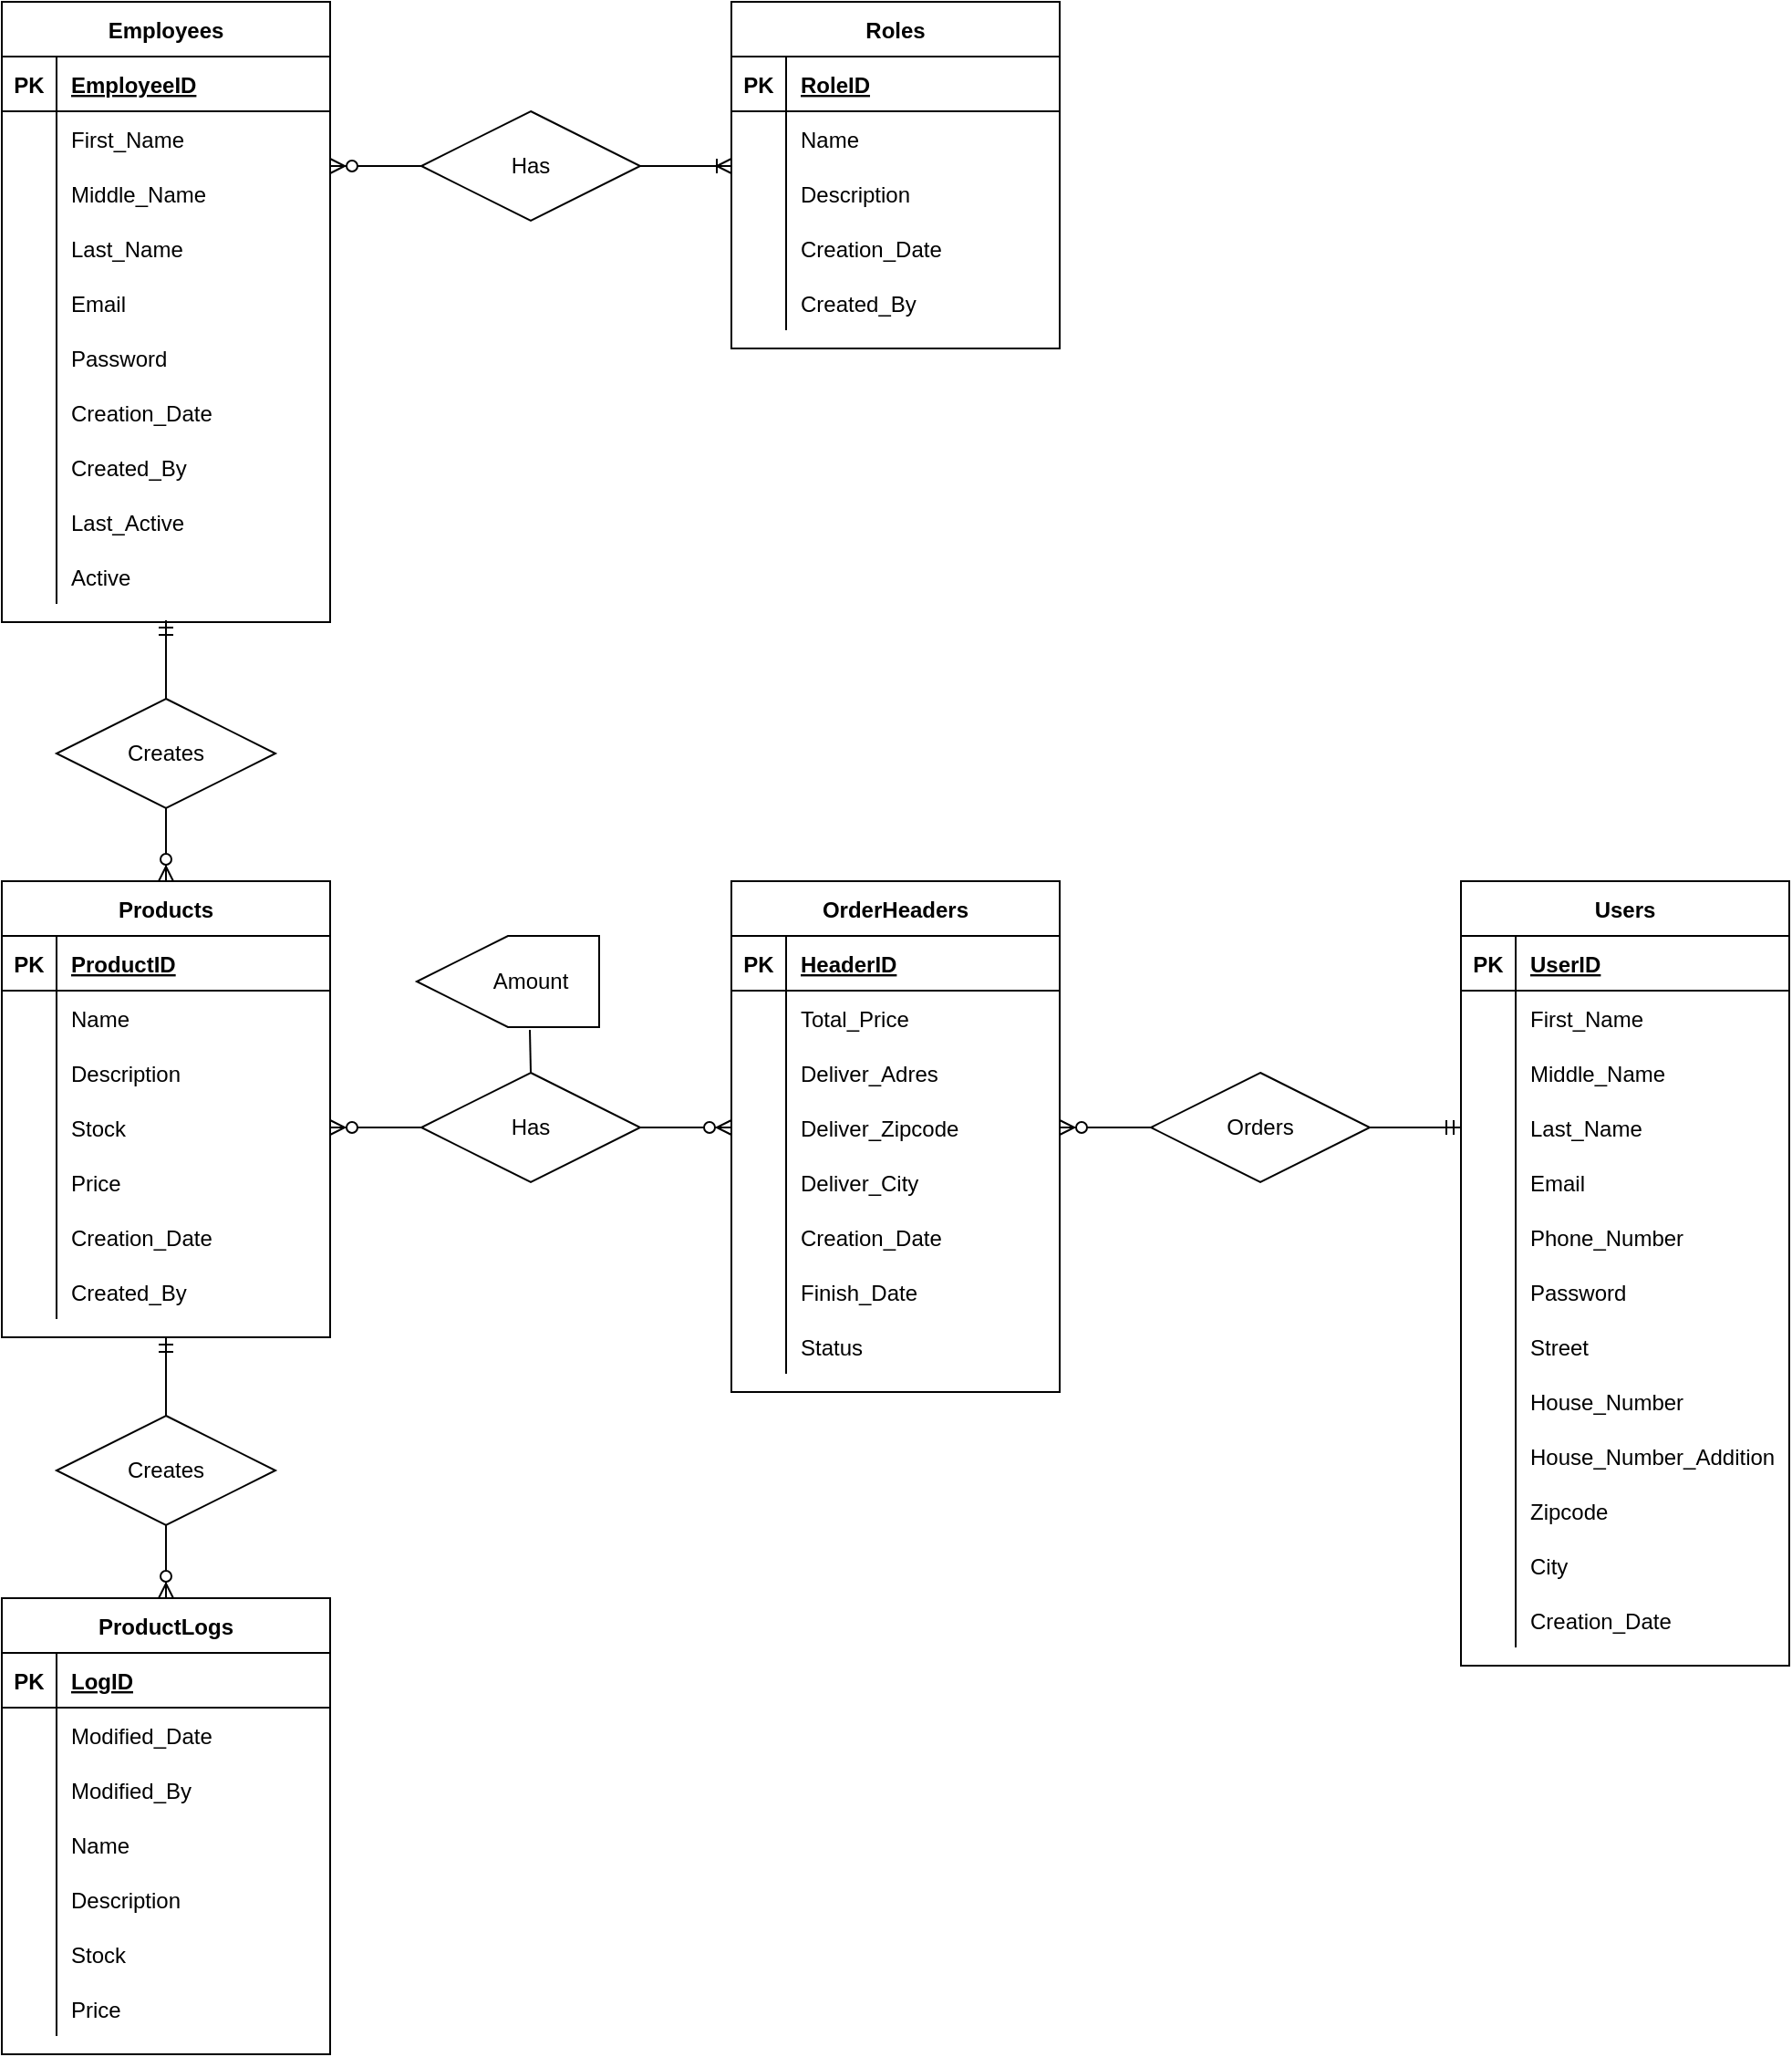 <mxfile version="16.6.3" type="device"><diagram id="_Zger4VISy7Pmww8G07h" name="Page-1"><mxGraphModel dx="1697" dy="1093" grid="1" gridSize="10" guides="1" tooltips="1" connect="1" arrows="1" fold="1" page="1" pageScale="1" pageWidth="850" pageHeight="1100" math="0" shadow="0"><root><mxCell id="0"/><mxCell id="1" parent="0"/><mxCell id="qj6tdYfpitI4iJtTB6se-1" value="Employees" style="shape=table;startSize=30;container=1;collapsible=1;childLayout=tableLayout;fixedRows=1;rowLines=0;fontStyle=1;align=center;resizeLast=1;" parent="1" vertex="1"><mxGeometry x="40" y="40" width="180" height="340" as="geometry"/></mxCell><mxCell id="qj6tdYfpitI4iJtTB6se-2" value="" style="shape=tableRow;horizontal=0;startSize=0;swimlaneHead=0;swimlaneBody=0;fillColor=none;collapsible=0;dropTarget=0;points=[[0,0.5],[1,0.5]];portConstraint=eastwest;top=0;left=0;right=0;bottom=1;" parent="qj6tdYfpitI4iJtTB6se-1" vertex="1"><mxGeometry y="30" width="180" height="30" as="geometry"/></mxCell><mxCell id="qj6tdYfpitI4iJtTB6se-3" value="PK" style="shape=partialRectangle;connectable=0;fillColor=none;top=0;left=0;bottom=0;right=0;fontStyle=1;overflow=hidden;" parent="qj6tdYfpitI4iJtTB6se-2" vertex="1"><mxGeometry width="30" height="30" as="geometry"><mxRectangle width="30" height="30" as="alternateBounds"/></mxGeometry></mxCell><mxCell id="qj6tdYfpitI4iJtTB6se-4" value="EmployeeID" style="shape=partialRectangle;connectable=0;fillColor=none;top=0;left=0;bottom=0;right=0;align=left;spacingLeft=6;fontStyle=5;overflow=hidden;" parent="qj6tdYfpitI4iJtTB6se-2" vertex="1"><mxGeometry x="30" width="150" height="30" as="geometry"><mxRectangle width="150" height="30" as="alternateBounds"/></mxGeometry></mxCell><mxCell id="qj6tdYfpitI4iJtTB6se-5" value="" style="shape=tableRow;horizontal=0;startSize=0;swimlaneHead=0;swimlaneBody=0;fillColor=none;collapsible=0;dropTarget=0;points=[[0,0.5],[1,0.5]];portConstraint=eastwest;top=0;left=0;right=0;bottom=0;" parent="qj6tdYfpitI4iJtTB6se-1" vertex="1"><mxGeometry y="60" width="180" height="30" as="geometry"/></mxCell><mxCell id="qj6tdYfpitI4iJtTB6se-6" value="" style="shape=partialRectangle;connectable=0;fillColor=none;top=0;left=0;bottom=0;right=0;editable=1;overflow=hidden;" parent="qj6tdYfpitI4iJtTB6se-5" vertex="1"><mxGeometry width="30" height="30" as="geometry"><mxRectangle width="30" height="30" as="alternateBounds"/></mxGeometry></mxCell><mxCell id="qj6tdYfpitI4iJtTB6se-7" value="First_Name" style="shape=partialRectangle;connectable=0;fillColor=none;top=0;left=0;bottom=0;right=0;align=left;spacingLeft=6;overflow=hidden;" parent="qj6tdYfpitI4iJtTB6se-5" vertex="1"><mxGeometry x="30" width="150" height="30" as="geometry"><mxRectangle width="150" height="30" as="alternateBounds"/></mxGeometry></mxCell><mxCell id="qj6tdYfpitI4iJtTB6se-8" value="" style="shape=tableRow;horizontal=0;startSize=0;swimlaneHead=0;swimlaneBody=0;fillColor=none;collapsible=0;dropTarget=0;points=[[0,0.5],[1,0.5]];portConstraint=eastwest;top=0;left=0;right=0;bottom=0;" parent="qj6tdYfpitI4iJtTB6se-1" vertex="1"><mxGeometry y="90" width="180" height="30" as="geometry"/></mxCell><mxCell id="qj6tdYfpitI4iJtTB6se-9" value="" style="shape=partialRectangle;connectable=0;fillColor=none;top=0;left=0;bottom=0;right=0;editable=1;overflow=hidden;" parent="qj6tdYfpitI4iJtTB6se-8" vertex="1"><mxGeometry width="30" height="30" as="geometry"><mxRectangle width="30" height="30" as="alternateBounds"/></mxGeometry></mxCell><mxCell id="qj6tdYfpitI4iJtTB6se-10" value="Middle_Name" style="shape=partialRectangle;connectable=0;fillColor=none;top=0;left=0;bottom=0;right=0;align=left;spacingLeft=6;overflow=hidden;" parent="qj6tdYfpitI4iJtTB6se-8" vertex="1"><mxGeometry x="30" width="150" height="30" as="geometry"><mxRectangle width="150" height="30" as="alternateBounds"/></mxGeometry></mxCell><mxCell id="qj6tdYfpitI4iJtTB6se-11" value="" style="shape=tableRow;horizontal=0;startSize=0;swimlaneHead=0;swimlaneBody=0;fillColor=none;collapsible=0;dropTarget=0;points=[[0,0.5],[1,0.5]];portConstraint=eastwest;top=0;left=0;right=0;bottom=0;" parent="qj6tdYfpitI4iJtTB6se-1" vertex="1"><mxGeometry y="120" width="180" height="30" as="geometry"/></mxCell><mxCell id="qj6tdYfpitI4iJtTB6se-12" value="" style="shape=partialRectangle;connectable=0;fillColor=none;top=0;left=0;bottom=0;right=0;editable=1;overflow=hidden;" parent="qj6tdYfpitI4iJtTB6se-11" vertex="1"><mxGeometry width="30" height="30" as="geometry"><mxRectangle width="30" height="30" as="alternateBounds"/></mxGeometry></mxCell><mxCell id="qj6tdYfpitI4iJtTB6se-13" value="Last_Name" style="shape=partialRectangle;connectable=0;fillColor=none;top=0;left=0;bottom=0;right=0;align=left;spacingLeft=6;overflow=hidden;" parent="qj6tdYfpitI4iJtTB6se-11" vertex="1"><mxGeometry x="30" width="150" height="30" as="geometry"><mxRectangle width="150" height="30" as="alternateBounds"/></mxGeometry></mxCell><mxCell id="qj6tdYfpitI4iJtTB6se-126" value="" style="shape=tableRow;horizontal=0;startSize=0;swimlaneHead=0;swimlaneBody=0;fillColor=none;collapsible=0;dropTarget=0;points=[[0,0.5],[1,0.5]];portConstraint=eastwest;top=0;left=0;right=0;bottom=0;" parent="qj6tdYfpitI4iJtTB6se-1" vertex="1"><mxGeometry y="150" width="180" height="30" as="geometry"/></mxCell><mxCell id="qj6tdYfpitI4iJtTB6se-127" value="" style="shape=partialRectangle;connectable=0;fillColor=none;top=0;left=0;bottom=0;right=0;editable=1;overflow=hidden;" parent="qj6tdYfpitI4iJtTB6se-126" vertex="1"><mxGeometry width="30" height="30" as="geometry"><mxRectangle width="30" height="30" as="alternateBounds"/></mxGeometry></mxCell><mxCell id="qj6tdYfpitI4iJtTB6se-128" value="Email" style="shape=partialRectangle;connectable=0;fillColor=none;top=0;left=0;bottom=0;right=0;align=left;spacingLeft=6;overflow=hidden;" parent="qj6tdYfpitI4iJtTB6se-126" vertex="1"><mxGeometry x="30" width="150" height="30" as="geometry"><mxRectangle width="150" height="30" as="alternateBounds"/></mxGeometry></mxCell><mxCell id="qj6tdYfpitI4iJtTB6se-129" value="" style="shape=tableRow;horizontal=0;startSize=0;swimlaneHead=0;swimlaneBody=0;fillColor=none;collapsible=0;dropTarget=0;points=[[0,0.5],[1,0.5]];portConstraint=eastwest;top=0;left=0;right=0;bottom=0;" parent="qj6tdYfpitI4iJtTB6se-1" vertex="1"><mxGeometry y="180" width="180" height="30" as="geometry"/></mxCell><mxCell id="qj6tdYfpitI4iJtTB6se-130" value="" style="shape=partialRectangle;connectable=0;fillColor=none;top=0;left=0;bottom=0;right=0;editable=1;overflow=hidden;" parent="qj6tdYfpitI4iJtTB6se-129" vertex="1"><mxGeometry width="30" height="30" as="geometry"><mxRectangle width="30" height="30" as="alternateBounds"/></mxGeometry></mxCell><mxCell id="qj6tdYfpitI4iJtTB6se-131" value="Password" style="shape=partialRectangle;connectable=0;fillColor=none;top=0;left=0;bottom=0;right=0;align=left;spacingLeft=6;overflow=hidden;" parent="qj6tdYfpitI4iJtTB6se-129" vertex="1"><mxGeometry x="30" width="150" height="30" as="geometry"><mxRectangle width="150" height="30" as="alternateBounds"/></mxGeometry></mxCell><mxCell id="qj6tdYfpitI4iJtTB6se-132" value="" style="shape=tableRow;horizontal=0;startSize=0;swimlaneHead=0;swimlaneBody=0;fillColor=none;collapsible=0;dropTarget=0;points=[[0,0.5],[1,0.5]];portConstraint=eastwest;top=0;left=0;right=0;bottom=0;" parent="qj6tdYfpitI4iJtTB6se-1" vertex="1"><mxGeometry y="210" width="180" height="30" as="geometry"/></mxCell><mxCell id="qj6tdYfpitI4iJtTB6se-133" value="" style="shape=partialRectangle;connectable=0;fillColor=none;top=0;left=0;bottom=0;right=0;editable=1;overflow=hidden;" parent="qj6tdYfpitI4iJtTB6se-132" vertex="1"><mxGeometry width="30" height="30" as="geometry"><mxRectangle width="30" height="30" as="alternateBounds"/></mxGeometry></mxCell><mxCell id="qj6tdYfpitI4iJtTB6se-134" value="Creation_Date" style="shape=partialRectangle;connectable=0;fillColor=none;top=0;left=0;bottom=0;right=0;align=left;spacingLeft=6;overflow=hidden;" parent="qj6tdYfpitI4iJtTB6se-132" vertex="1"><mxGeometry x="30" width="150" height="30" as="geometry"><mxRectangle width="150" height="30" as="alternateBounds"/></mxGeometry></mxCell><mxCell id="qj6tdYfpitI4iJtTB6se-135" value="" style="shape=tableRow;horizontal=0;startSize=0;swimlaneHead=0;swimlaneBody=0;fillColor=none;collapsible=0;dropTarget=0;points=[[0,0.5],[1,0.5]];portConstraint=eastwest;top=0;left=0;right=0;bottom=0;" parent="qj6tdYfpitI4iJtTB6se-1" vertex="1"><mxGeometry y="240" width="180" height="30" as="geometry"/></mxCell><mxCell id="qj6tdYfpitI4iJtTB6se-136" value="" style="shape=partialRectangle;connectable=0;fillColor=none;top=0;left=0;bottom=0;right=0;editable=1;overflow=hidden;" parent="qj6tdYfpitI4iJtTB6se-135" vertex="1"><mxGeometry width="30" height="30" as="geometry"><mxRectangle width="30" height="30" as="alternateBounds"/></mxGeometry></mxCell><mxCell id="qj6tdYfpitI4iJtTB6se-137" value="Created_By" style="shape=partialRectangle;connectable=0;fillColor=none;top=0;left=0;bottom=0;right=0;align=left;spacingLeft=6;overflow=hidden;" parent="qj6tdYfpitI4iJtTB6se-135" vertex="1"><mxGeometry x="30" width="150" height="30" as="geometry"><mxRectangle width="150" height="30" as="alternateBounds"/></mxGeometry></mxCell><mxCell id="qj6tdYfpitI4iJtTB6se-138" value="" style="shape=tableRow;horizontal=0;startSize=0;swimlaneHead=0;swimlaneBody=0;fillColor=none;collapsible=0;dropTarget=0;points=[[0,0.5],[1,0.5]];portConstraint=eastwest;top=0;left=0;right=0;bottom=0;" parent="qj6tdYfpitI4iJtTB6se-1" vertex="1"><mxGeometry y="270" width="180" height="30" as="geometry"/></mxCell><mxCell id="qj6tdYfpitI4iJtTB6se-139" value="" style="shape=partialRectangle;connectable=0;fillColor=none;top=0;left=0;bottom=0;right=0;editable=1;overflow=hidden;" parent="qj6tdYfpitI4iJtTB6se-138" vertex="1"><mxGeometry width="30" height="30" as="geometry"><mxRectangle width="30" height="30" as="alternateBounds"/></mxGeometry></mxCell><mxCell id="qj6tdYfpitI4iJtTB6se-140" value="Last_Active" style="shape=partialRectangle;connectable=0;fillColor=none;top=0;left=0;bottom=0;right=0;align=left;spacingLeft=6;overflow=hidden;" parent="qj6tdYfpitI4iJtTB6se-138" vertex="1"><mxGeometry x="30" width="150" height="30" as="geometry"><mxRectangle width="150" height="30" as="alternateBounds"/></mxGeometry></mxCell><mxCell id="qj6tdYfpitI4iJtTB6se-141" value="" style="shape=tableRow;horizontal=0;startSize=0;swimlaneHead=0;swimlaneBody=0;fillColor=none;collapsible=0;dropTarget=0;points=[[0,0.5],[1,0.5]];portConstraint=eastwest;top=0;left=0;right=0;bottom=0;" parent="qj6tdYfpitI4iJtTB6se-1" vertex="1"><mxGeometry y="300" width="180" height="30" as="geometry"/></mxCell><mxCell id="qj6tdYfpitI4iJtTB6se-142" value="" style="shape=partialRectangle;connectable=0;fillColor=none;top=0;left=0;bottom=0;right=0;editable=1;overflow=hidden;" parent="qj6tdYfpitI4iJtTB6se-141" vertex="1"><mxGeometry width="30" height="30" as="geometry"><mxRectangle width="30" height="30" as="alternateBounds"/></mxGeometry></mxCell><mxCell id="qj6tdYfpitI4iJtTB6se-143" value="Active" style="shape=partialRectangle;connectable=0;fillColor=none;top=0;left=0;bottom=0;right=0;align=left;spacingLeft=6;overflow=hidden;" parent="qj6tdYfpitI4iJtTB6se-141" vertex="1"><mxGeometry x="30" width="150" height="30" as="geometry"><mxRectangle width="150" height="30" as="alternateBounds"/></mxGeometry></mxCell><mxCell id="qj6tdYfpitI4iJtTB6se-14" value="Roles" style="shape=table;startSize=30;container=1;collapsible=1;childLayout=tableLayout;fixedRows=1;rowLines=0;fontStyle=1;align=center;resizeLast=1;" parent="1" vertex="1"><mxGeometry x="440" y="40" width="180" height="190" as="geometry"/></mxCell><mxCell id="qj6tdYfpitI4iJtTB6se-15" value="" style="shape=tableRow;horizontal=0;startSize=0;swimlaneHead=0;swimlaneBody=0;fillColor=none;collapsible=0;dropTarget=0;points=[[0,0.5],[1,0.5]];portConstraint=eastwest;top=0;left=0;right=0;bottom=1;" parent="qj6tdYfpitI4iJtTB6se-14" vertex="1"><mxGeometry y="30" width="180" height="30" as="geometry"/></mxCell><mxCell id="qj6tdYfpitI4iJtTB6se-16" value="PK" style="shape=partialRectangle;connectable=0;fillColor=none;top=0;left=0;bottom=0;right=0;fontStyle=1;overflow=hidden;" parent="qj6tdYfpitI4iJtTB6se-15" vertex="1"><mxGeometry width="30" height="30" as="geometry"><mxRectangle width="30" height="30" as="alternateBounds"/></mxGeometry></mxCell><mxCell id="qj6tdYfpitI4iJtTB6se-17" value="RoleID" style="shape=partialRectangle;connectable=0;fillColor=none;top=0;left=0;bottom=0;right=0;align=left;spacingLeft=6;fontStyle=5;overflow=hidden;" parent="qj6tdYfpitI4iJtTB6se-15" vertex="1"><mxGeometry x="30" width="150" height="30" as="geometry"><mxRectangle width="150" height="30" as="alternateBounds"/></mxGeometry></mxCell><mxCell id="qj6tdYfpitI4iJtTB6se-18" value="" style="shape=tableRow;horizontal=0;startSize=0;swimlaneHead=0;swimlaneBody=0;fillColor=none;collapsible=0;dropTarget=0;points=[[0,0.5],[1,0.5]];portConstraint=eastwest;top=0;left=0;right=0;bottom=0;" parent="qj6tdYfpitI4iJtTB6se-14" vertex="1"><mxGeometry y="60" width="180" height="30" as="geometry"/></mxCell><mxCell id="qj6tdYfpitI4iJtTB6se-19" value="" style="shape=partialRectangle;connectable=0;fillColor=none;top=0;left=0;bottom=0;right=0;editable=1;overflow=hidden;" parent="qj6tdYfpitI4iJtTB6se-18" vertex="1"><mxGeometry width="30" height="30" as="geometry"><mxRectangle width="30" height="30" as="alternateBounds"/></mxGeometry></mxCell><mxCell id="qj6tdYfpitI4iJtTB6se-20" value="Name" style="shape=partialRectangle;connectable=0;fillColor=none;top=0;left=0;bottom=0;right=0;align=left;spacingLeft=6;overflow=hidden;" parent="qj6tdYfpitI4iJtTB6se-18" vertex="1"><mxGeometry x="30" width="150" height="30" as="geometry"><mxRectangle width="150" height="30" as="alternateBounds"/></mxGeometry></mxCell><mxCell id="qj6tdYfpitI4iJtTB6se-21" value="" style="shape=tableRow;horizontal=0;startSize=0;swimlaneHead=0;swimlaneBody=0;fillColor=none;collapsible=0;dropTarget=0;points=[[0,0.5],[1,0.5]];portConstraint=eastwest;top=0;left=0;right=0;bottom=0;" parent="qj6tdYfpitI4iJtTB6se-14" vertex="1"><mxGeometry y="90" width="180" height="30" as="geometry"/></mxCell><mxCell id="qj6tdYfpitI4iJtTB6se-22" value="" style="shape=partialRectangle;connectable=0;fillColor=none;top=0;left=0;bottom=0;right=0;editable=1;overflow=hidden;" parent="qj6tdYfpitI4iJtTB6se-21" vertex="1"><mxGeometry width="30" height="30" as="geometry"><mxRectangle width="30" height="30" as="alternateBounds"/></mxGeometry></mxCell><mxCell id="qj6tdYfpitI4iJtTB6se-23" value="Description" style="shape=partialRectangle;connectable=0;fillColor=none;top=0;left=0;bottom=0;right=0;align=left;spacingLeft=6;overflow=hidden;" parent="qj6tdYfpitI4iJtTB6se-21" vertex="1"><mxGeometry x="30" width="150" height="30" as="geometry"><mxRectangle width="150" height="30" as="alternateBounds"/></mxGeometry></mxCell><mxCell id="qj6tdYfpitI4iJtTB6se-24" value="" style="shape=tableRow;horizontal=0;startSize=0;swimlaneHead=0;swimlaneBody=0;fillColor=none;collapsible=0;dropTarget=0;points=[[0,0.5],[1,0.5]];portConstraint=eastwest;top=0;left=0;right=0;bottom=0;" parent="qj6tdYfpitI4iJtTB6se-14" vertex="1"><mxGeometry y="120" width="180" height="30" as="geometry"/></mxCell><mxCell id="qj6tdYfpitI4iJtTB6se-25" value="" style="shape=partialRectangle;connectable=0;fillColor=none;top=0;left=0;bottom=0;right=0;editable=1;overflow=hidden;" parent="qj6tdYfpitI4iJtTB6se-24" vertex="1"><mxGeometry width="30" height="30" as="geometry"><mxRectangle width="30" height="30" as="alternateBounds"/></mxGeometry></mxCell><mxCell id="qj6tdYfpitI4iJtTB6se-26" value="Creation_Date" style="shape=partialRectangle;connectable=0;fillColor=none;top=0;left=0;bottom=0;right=0;align=left;spacingLeft=6;overflow=hidden;" parent="qj6tdYfpitI4iJtTB6se-24" vertex="1"><mxGeometry x="30" width="150" height="30" as="geometry"><mxRectangle width="150" height="30" as="alternateBounds"/></mxGeometry></mxCell><mxCell id="qj6tdYfpitI4iJtTB6se-144" value="" style="shape=tableRow;horizontal=0;startSize=0;swimlaneHead=0;swimlaneBody=0;fillColor=none;collapsible=0;dropTarget=0;points=[[0,0.5],[1,0.5]];portConstraint=eastwest;top=0;left=0;right=0;bottom=0;" parent="qj6tdYfpitI4iJtTB6se-14" vertex="1"><mxGeometry y="150" width="180" height="30" as="geometry"/></mxCell><mxCell id="qj6tdYfpitI4iJtTB6se-145" value="" style="shape=partialRectangle;connectable=0;fillColor=none;top=0;left=0;bottom=0;right=0;editable=1;overflow=hidden;" parent="qj6tdYfpitI4iJtTB6se-144" vertex="1"><mxGeometry width="30" height="30" as="geometry"><mxRectangle width="30" height="30" as="alternateBounds"/></mxGeometry></mxCell><mxCell id="qj6tdYfpitI4iJtTB6se-146" value="Created_By" style="shape=partialRectangle;connectable=0;fillColor=none;top=0;left=0;bottom=0;right=0;align=left;spacingLeft=6;overflow=hidden;" parent="qj6tdYfpitI4iJtTB6se-144" vertex="1"><mxGeometry x="30" width="150" height="30" as="geometry"><mxRectangle width="150" height="30" as="alternateBounds"/></mxGeometry></mxCell><mxCell id="qj6tdYfpitI4iJtTB6se-28" value="Users" style="shape=table;startSize=30;container=1;collapsible=1;childLayout=tableLayout;fixedRows=1;rowLines=0;fontStyle=1;align=center;resizeLast=1;" parent="1" vertex="1"><mxGeometry x="840" y="522" width="180" height="430" as="geometry"/></mxCell><mxCell id="qj6tdYfpitI4iJtTB6se-29" value="" style="shape=tableRow;horizontal=0;startSize=0;swimlaneHead=0;swimlaneBody=0;fillColor=none;collapsible=0;dropTarget=0;points=[[0,0.5],[1,0.5]];portConstraint=eastwest;top=0;left=0;right=0;bottom=1;" parent="qj6tdYfpitI4iJtTB6se-28" vertex="1"><mxGeometry y="30" width="180" height="30" as="geometry"/></mxCell><mxCell id="qj6tdYfpitI4iJtTB6se-30" value="PK" style="shape=partialRectangle;connectable=0;fillColor=none;top=0;left=0;bottom=0;right=0;fontStyle=1;overflow=hidden;" parent="qj6tdYfpitI4iJtTB6se-29" vertex="1"><mxGeometry width="30" height="30" as="geometry"><mxRectangle width="30" height="30" as="alternateBounds"/></mxGeometry></mxCell><mxCell id="qj6tdYfpitI4iJtTB6se-31" value="UserID" style="shape=partialRectangle;connectable=0;fillColor=none;top=0;left=0;bottom=0;right=0;align=left;spacingLeft=6;fontStyle=5;overflow=hidden;" parent="qj6tdYfpitI4iJtTB6se-29" vertex="1"><mxGeometry x="30" width="150" height="30" as="geometry"><mxRectangle width="150" height="30" as="alternateBounds"/></mxGeometry></mxCell><mxCell id="qj6tdYfpitI4iJtTB6se-32" value="" style="shape=tableRow;horizontal=0;startSize=0;swimlaneHead=0;swimlaneBody=0;fillColor=none;collapsible=0;dropTarget=0;points=[[0,0.5],[1,0.5]];portConstraint=eastwest;top=0;left=0;right=0;bottom=0;" parent="qj6tdYfpitI4iJtTB6se-28" vertex="1"><mxGeometry y="60" width="180" height="30" as="geometry"/></mxCell><mxCell id="qj6tdYfpitI4iJtTB6se-33" value="" style="shape=partialRectangle;connectable=0;fillColor=none;top=0;left=0;bottom=0;right=0;editable=1;overflow=hidden;" parent="qj6tdYfpitI4iJtTB6se-32" vertex="1"><mxGeometry width="30" height="30" as="geometry"><mxRectangle width="30" height="30" as="alternateBounds"/></mxGeometry></mxCell><mxCell id="qj6tdYfpitI4iJtTB6se-34" value="First_Name" style="shape=partialRectangle;connectable=0;fillColor=none;top=0;left=0;bottom=0;right=0;align=left;spacingLeft=6;overflow=hidden;" parent="qj6tdYfpitI4iJtTB6se-32" vertex="1"><mxGeometry x="30" width="150" height="30" as="geometry"><mxRectangle width="150" height="30" as="alternateBounds"/></mxGeometry></mxCell><mxCell id="qj6tdYfpitI4iJtTB6se-35" value="" style="shape=tableRow;horizontal=0;startSize=0;swimlaneHead=0;swimlaneBody=0;fillColor=none;collapsible=0;dropTarget=0;points=[[0,0.5],[1,0.5]];portConstraint=eastwest;top=0;left=0;right=0;bottom=0;" parent="qj6tdYfpitI4iJtTB6se-28" vertex="1"><mxGeometry y="90" width="180" height="30" as="geometry"/></mxCell><mxCell id="qj6tdYfpitI4iJtTB6se-36" value="" style="shape=partialRectangle;connectable=0;fillColor=none;top=0;left=0;bottom=0;right=0;editable=1;overflow=hidden;" parent="qj6tdYfpitI4iJtTB6se-35" vertex="1"><mxGeometry width="30" height="30" as="geometry"><mxRectangle width="30" height="30" as="alternateBounds"/></mxGeometry></mxCell><mxCell id="qj6tdYfpitI4iJtTB6se-37" value="Middle_Name" style="shape=partialRectangle;connectable=0;fillColor=none;top=0;left=0;bottom=0;right=0;align=left;spacingLeft=6;overflow=hidden;" parent="qj6tdYfpitI4iJtTB6se-35" vertex="1"><mxGeometry x="30" width="150" height="30" as="geometry"><mxRectangle width="150" height="30" as="alternateBounds"/></mxGeometry></mxCell><mxCell id="qj6tdYfpitI4iJtTB6se-38" value="" style="shape=tableRow;horizontal=0;startSize=0;swimlaneHead=0;swimlaneBody=0;fillColor=none;collapsible=0;dropTarget=0;points=[[0,0.5],[1,0.5]];portConstraint=eastwest;top=0;left=0;right=0;bottom=0;" parent="qj6tdYfpitI4iJtTB6se-28" vertex="1"><mxGeometry y="120" width="180" height="30" as="geometry"/></mxCell><mxCell id="qj6tdYfpitI4iJtTB6se-39" value="" style="shape=partialRectangle;connectable=0;fillColor=none;top=0;left=0;bottom=0;right=0;editable=1;overflow=hidden;" parent="qj6tdYfpitI4iJtTB6se-38" vertex="1"><mxGeometry width="30" height="30" as="geometry"><mxRectangle width="30" height="30" as="alternateBounds"/></mxGeometry></mxCell><mxCell id="qj6tdYfpitI4iJtTB6se-40" value="Last_Name" style="shape=partialRectangle;connectable=0;fillColor=none;top=0;left=0;bottom=0;right=0;align=left;spacingLeft=6;overflow=hidden;" parent="qj6tdYfpitI4iJtTB6se-38" vertex="1"><mxGeometry x="30" width="150" height="30" as="geometry"><mxRectangle width="150" height="30" as="alternateBounds"/></mxGeometry></mxCell><mxCell id="qj6tdYfpitI4iJtTB6se-159" value="" style="shape=tableRow;horizontal=0;startSize=0;swimlaneHead=0;swimlaneBody=0;fillColor=none;collapsible=0;dropTarget=0;points=[[0,0.5],[1,0.5]];portConstraint=eastwest;top=0;left=0;right=0;bottom=0;" parent="qj6tdYfpitI4iJtTB6se-28" vertex="1"><mxGeometry y="150" width="180" height="30" as="geometry"/></mxCell><mxCell id="qj6tdYfpitI4iJtTB6se-160" value="" style="shape=partialRectangle;connectable=0;fillColor=none;top=0;left=0;bottom=0;right=0;editable=1;overflow=hidden;" parent="qj6tdYfpitI4iJtTB6se-159" vertex="1"><mxGeometry width="30" height="30" as="geometry"><mxRectangle width="30" height="30" as="alternateBounds"/></mxGeometry></mxCell><mxCell id="qj6tdYfpitI4iJtTB6se-161" value="Email" style="shape=partialRectangle;connectable=0;fillColor=none;top=0;left=0;bottom=0;right=0;align=left;spacingLeft=6;overflow=hidden;" parent="qj6tdYfpitI4iJtTB6se-159" vertex="1"><mxGeometry x="30" width="150" height="30" as="geometry"><mxRectangle width="150" height="30" as="alternateBounds"/></mxGeometry></mxCell><mxCell id="qj6tdYfpitI4iJtTB6se-162" value="" style="shape=tableRow;horizontal=0;startSize=0;swimlaneHead=0;swimlaneBody=0;fillColor=none;collapsible=0;dropTarget=0;points=[[0,0.5],[1,0.5]];portConstraint=eastwest;top=0;left=0;right=0;bottom=0;" parent="qj6tdYfpitI4iJtTB6se-28" vertex="1"><mxGeometry y="180" width="180" height="30" as="geometry"/></mxCell><mxCell id="qj6tdYfpitI4iJtTB6se-163" value="" style="shape=partialRectangle;connectable=0;fillColor=none;top=0;left=0;bottom=0;right=0;editable=1;overflow=hidden;" parent="qj6tdYfpitI4iJtTB6se-162" vertex="1"><mxGeometry width="30" height="30" as="geometry"><mxRectangle width="30" height="30" as="alternateBounds"/></mxGeometry></mxCell><mxCell id="qj6tdYfpitI4iJtTB6se-164" value="Phone_Number" style="shape=partialRectangle;connectable=0;fillColor=none;top=0;left=0;bottom=0;right=0;align=left;spacingLeft=6;overflow=hidden;" parent="qj6tdYfpitI4iJtTB6se-162" vertex="1"><mxGeometry x="30" width="150" height="30" as="geometry"><mxRectangle width="150" height="30" as="alternateBounds"/></mxGeometry></mxCell><mxCell id="qj6tdYfpitI4iJtTB6se-165" value="" style="shape=tableRow;horizontal=0;startSize=0;swimlaneHead=0;swimlaneBody=0;fillColor=none;collapsible=0;dropTarget=0;points=[[0,0.5],[1,0.5]];portConstraint=eastwest;top=0;left=0;right=0;bottom=0;" parent="qj6tdYfpitI4iJtTB6se-28" vertex="1"><mxGeometry y="210" width="180" height="30" as="geometry"/></mxCell><mxCell id="qj6tdYfpitI4iJtTB6se-166" value="" style="shape=partialRectangle;connectable=0;fillColor=none;top=0;left=0;bottom=0;right=0;editable=1;overflow=hidden;" parent="qj6tdYfpitI4iJtTB6se-165" vertex="1"><mxGeometry width="30" height="30" as="geometry"><mxRectangle width="30" height="30" as="alternateBounds"/></mxGeometry></mxCell><mxCell id="qj6tdYfpitI4iJtTB6se-167" value="Password" style="shape=partialRectangle;connectable=0;fillColor=none;top=0;left=0;bottom=0;right=0;align=left;spacingLeft=6;overflow=hidden;" parent="qj6tdYfpitI4iJtTB6se-165" vertex="1"><mxGeometry x="30" width="150" height="30" as="geometry"><mxRectangle width="150" height="30" as="alternateBounds"/></mxGeometry></mxCell><mxCell id="qj6tdYfpitI4iJtTB6se-168" value="" style="shape=tableRow;horizontal=0;startSize=0;swimlaneHead=0;swimlaneBody=0;fillColor=none;collapsible=0;dropTarget=0;points=[[0,0.5],[1,0.5]];portConstraint=eastwest;top=0;left=0;right=0;bottom=0;" parent="qj6tdYfpitI4iJtTB6se-28" vertex="1"><mxGeometry y="240" width="180" height="30" as="geometry"/></mxCell><mxCell id="qj6tdYfpitI4iJtTB6se-169" value="" style="shape=partialRectangle;connectable=0;fillColor=none;top=0;left=0;bottom=0;right=0;editable=1;overflow=hidden;" parent="qj6tdYfpitI4iJtTB6se-168" vertex="1"><mxGeometry width="30" height="30" as="geometry"><mxRectangle width="30" height="30" as="alternateBounds"/></mxGeometry></mxCell><mxCell id="qj6tdYfpitI4iJtTB6se-170" value="Street" style="shape=partialRectangle;connectable=0;fillColor=none;top=0;left=0;bottom=0;right=0;align=left;spacingLeft=6;overflow=hidden;" parent="qj6tdYfpitI4iJtTB6se-168" vertex="1"><mxGeometry x="30" width="150" height="30" as="geometry"><mxRectangle width="150" height="30" as="alternateBounds"/></mxGeometry></mxCell><mxCell id="qj6tdYfpitI4iJtTB6se-171" value="" style="shape=tableRow;horizontal=0;startSize=0;swimlaneHead=0;swimlaneBody=0;fillColor=none;collapsible=0;dropTarget=0;points=[[0,0.5],[1,0.5]];portConstraint=eastwest;top=0;left=0;right=0;bottom=0;" parent="qj6tdYfpitI4iJtTB6se-28" vertex="1"><mxGeometry y="270" width="180" height="30" as="geometry"/></mxCell><mxCell id="qj6tdYfpitI4iJtTB6se-172" value="" style="shape=partialRectangle;connectable=0;fillColor=none;top=0;left=0;bottom=0;right=0;editable=1;overflow=hidden;" parent="qj6tdYfpitI4iJtTB6se-171" vertex="1"><mxGeometry width="30" height="30" as="geometry"><mxRectangle width="30" height="30" as="alternateBounds"/></mxGeometry></mxCell><mxCell id="qj6tdYfpitI4iJtTB6se-173" value="House_Number" style="shape=partialRectangle;connectable=0;fillColor=none;top=0;left=0;bottom=0;right=0;align=left;spacingLeft=6;overflow=hidden;" parent="qj6tdYfpitI4iJtTB6se-171" vertex="1"><mxGeometry x="30" width="150" height="30" as="geometry"><mxRectangle width="150" height="30" as="alternateBounds"/></mxGeometry></mxCell><mxCell id="qj6tdYfpitI4iJtTB6se-174" value="" style="shape=tableRow;horizontal=0;startSize=0;swimlaneHead=0;swimlaneBody=0;fillColor=none;collapsible=0;dropTarget=0;points=[[0,0.5],[1,0.5]];portConstraint=eastwest;top=0;left=0;right=0;bottom=0;" parent="qj6tdYfpitI4iJtTB6se-28" vertex="1"><mxGeometry y="300" width="180" height="30" as="geometry"/></mxCell><mxCell id="qj6tdYfpitI4iJtTB6se-175" value="" style="shape=partialRectangle;connectable=0;fillColor=none;top=0;left=0;bottom=0;right=0;editable=1;overflow=hidden;" parent="qj6tdYfpitI4iJtTB6se-174" vertex="1"><mxGeometry width="30" height="30" as="geometry"><mxRectangle width="30" height="30" as="alternateBounds"/></mxGeometry></mxCell><mxCell id="qj6tdYfpitI4iJtTB6se-176" value="House_Number_Addition" style="shape=partialRectangle;connectable=0;fillColor=none;top=0;left=0;bottom=0;right=0;align=left;spacingLeft=6;overflow=hidden;" parent="qj6tdYfpitI4iJtTB6se-174" vertex="1"><mxGeometry x="30" width="150" height="30" as="geometry"><mxRectangle width="150" height="30" as="alternateBounds"/></mxGeometry></mxCell><mxCell id="qj6tdYfpitI4iJtTB6se-177" value="" style="shape=tableRow;horizontal=0;startSize=0;swimlaneHead=0;swimlaneBody=0;fillColor=none;collapsible=0;dropTarget=0;points=[[0,0.5],[1,0.5]];portConstraint=eastwest;top=0;left=0;right=0;bottom=0;" parent="qj6tdYfpitI4iJtTB6se-28" vertex="1"><mxGeometry y="330" width="180" height="30" as="geometry"/></mxCell><mxCell id="qj6tdYfpitI4iJtTB6se-178" value="" style="shape=partialRectangle;connectable=0;fillColor=none;top=0;left=0;bottom=0;right=0;editable=1;overflow=hidden;" parent="qj6tdYfpitI4iJtTB6se-177" vertex="1"><mxGeometry width="30" height="30" as="geometry"><mxRectangle width="30" height="30" as="alternateBounds"/></mxGeometry></mxCell><mxCell id="qj6tdYfpitI4iJtTB6se-179" value="Zipcode" style="shape=partialRectangle;connectable=0;fillColor=none;top=0;left=0;bottom=0;right=0;align=left;spacingLeft=6;overflow=hidden;" parent="qj6tdYfpitI4iJtTB6se-177" vertex="1"><mxGeometry x="30" width="150" height="30" as="geometry"><mxRectangle width="150" height="30" as="alternateBounds"/></mxGeometry></mxCell><mxCell id="qj6tdYfpitI4iJtTB6se-193" value="" style="shape=tableRow;horizontal=0;startSize=0;swimlaneHead=0;swimlaneBody=0;fillColor=none;collapsible=0;dropTarget=0;points=[[0,0.5],[1,0.5]];portConstraint=eastwest;top=0;left=0;right=0;bottom=0;" parent="qj6tdYfpitI4iJtTB6se-28" vertex="1"><mxGeometry y="360" width="180" height="30" as="geometry"/></mxCell><mxCell id="qj6tdYfpitI4iJtTB6se-194" value="" style="shape=partialRectangle;connectable=0;fillColor=none;top=0;left=0;bottom=0;right=0;editable=1;overflow=hidden;" parent="qj6tdYfpitI4iJtTB6se-193" vertex="1"><mxGeometry width="30" height="30" as="geometry"><mxRectangle width="30" height="30" as="alternateBounds"/></mxGeometry></mxCell><mxCell id="qj6tdYfpitI4iJtTB6se-195" value="City" style="shape=partialRectangle;connectable=0;fillColor=none;top=0;left=0;bottom=0;right=0;align=left;spacingLeft=6;overflow=hidden;" parent="qj6tdYfpitI4iJtTB6se-193" vertex="1"><mxGeometry x="30" width="150" height="30" as="geometry"><mxRectangle width="150" height="30" as="alternateBounds"/></mxGeometry></mxCell><mxCell id="qj6tdYfpitI4iJtTB6se-196" value="" style="shape=tableRow;horizontal=0;startSize=0;swimlaneHead=0;swimlaneBody=0;fillColor=none;collapsible=0;dropTarget=0;points=[[0,0.5],[1,0.5]];portConstraint=eastwest;top=0;left=0;right=0;bottom=0;" parent="qj6tdYfpitI4iJtTB6se-28" vertex="1"><mxGeometry y="390" width="180" height="30" as="geometry"/></mxCell><mxCell id="qj6tdYfpitI4iJtTB6se-197" value="" style="shape=partialRectangle;connectable=0;fillColor=none;top=0;left=0;bottom=0;right=0;editable=1;overflow=hidden;" parent="qj6tdYfpitI4iJtTB6se-196" vertex="1"><mxGeometry width="30" height="30" as="geometry"><mxRectangle width="30" height="30" as="alternateBounds"/></mxGeometry></mxCell><mxCell id="qj6tdYfpitI4iJtTB6se-198" value="Creation_Date" style="shape=partialRectangle;connectable=0;fillColor=none;top=0;left=0;bottom=0;right=0;align=left;spacingLeft=6;overflow=hidden;" parent="qj6tdYfpitI4iJtTB6se-196" vertex="1"><mxGeometry x="30" width="150" height="30" as="geometry"><mxRectangle width="150" height="30" as="alternateBounds"/></mxGeometry></mxCell><mxCell id="qj6tdYfpitI4iJtTB6se-69" value="Products" style="shape=table;startSize=30;container=1;collapsible=1;childLayout=tableLayout;fixedRows=1;rowLines=0;fontStyle=1;align=center;resizeLast=1;" parent="1" vertex="1"><mxGeometry x="40" y="522" width="180" height="250" as="geometry"/></mxCell><mxCell id="qj6tdYfpitI4iJtTB6se-70" value="" style="shape=tableRow;horizontal=0;startSize=0;swimlaneHead=0;swimlaneBody=0;fillColor=none;collapsible=0;dropTarget=0;points=[[0,0.5],[1,0.5]];portConstraint=eastwest;top=0;left=0;right=0;bottom=1;" parent="qj6tdYfpitI4iJtTB6se-69" vertex="1"><mxGeometry y="30" width="180" height="30" as="geometry"/></mxCell><mxCell id="qj6tdYfpitI4iJtTB6se-71" value="PK" style="shape=partialRectangle;connectable=0;fillColor=none;top=0;left=0;bottom=0;right=0;fontStyle=1;overflow=hidden;" parent="qj6tdYfpitI4iJtTB6se-70" vertex="1"><mxGeometry width="30" height="30" as="geometry"><mxRectangle width="30" height="30" as="alternateBounds"/></mxGeometry></mxCell><mxCell id="qj6tdYfpitI4iJtTB6se-72" value="ProductID" style="shape=partialRectangle;connectable=0;fillColor=none;top=0;left=0;bottom=0;right=0;align=left;spacingLeft=6;fontStyle=5;overflow=hidden;" parent="qj6tdYfpitI4iJtTB6se-70" vertex="1"><mxGeometry x="30" width="150" height="30" as="geometry"><mxRectangle width="150" height="30" as="alternateBounds"/></mxGeometry></mxCell><mxCell id="qj6tdYfpitI4iJtTB6se-73" value="" style="shape=tableRow;horizontal=0;startSize=0;swimlaneHead=0;swimlaneBody=0;fillColor=none;collapsible=0;dropTarget=0;points=[[0,0.5],[1,0.5]];portConstraint=eastwest;top=0;left=0;right=0;bottom=0;" parent="qj6tdYfpitI4iJtTB6se-69" vertex="1"><mxGeometry y="60" width="180" height="30" as="geometry"/></mxCell><mxCell id="qj6tdYfpitI4iJtTB6se-74" value="" style="shape=partialRectangle;connectable=0;fillColor=none;top=0;left=0;bottom=0;right=0;editable=1;overflow=hidden;" parent="qj6tdYfpitI4iJtTB6se-73" vertex="1"><mxGeometry width="30" height="30" as="geometry"><mxRectangle width="30" height="30" as="alternateBounds"/></mxGeometry></mxCell><mxCell id="qj6tdYfpitI4iJtTB6se-75" value="Name" style="shape=partialRectangle;connectable=0;fillColor=none;top=0;left=0;bottom=0;right=0;align=left;spacingLeft=6;overflow=hidden;" parent="qj6tdYfpitI4iJtTB6se-73" vertex="1"><mxGeometry x="30" width="150" height="30" as="geometry"><mxRectangle width="150" height="30" as="alternateBounds"/></mxGeometry></mxCell><mxCell id="qj6tdYfpitI4iJtTB6se-76" value="" style="shape=tableRow;horizontal=0;startSize=0;swimlaneHead=0;swimlaneBody=0;fillColor=none;collapsible=0;dropTarget=0;points=[[0,0.5],[1,0.5]];portConstraint=eastwest;top=0;left=0;right=0;bottom=0;" parent="qj6tdYfpitI4iJtTB6se-69" vertex="1"><mxGeometry y="90" width="180" height="30" as="geometry"/></mxCell><mxCell id="qj6tdYfpitI4iJtTB6se-77" value="" style="shape=partialRectangle;connectable=0;fillColor=none;top=0;left=0;bottom=0;right=0;editable=1;overflow=hidden;" parent="qj6tdYfpitI4iJtTB6se-76" vertex="1"><mxGeometry width="30" height="30" as="geometry"><mxRectangle width="30" height="30" as="alternateBounds"/></mxGeometry></mxCell><mxCell id="qj6tdYfpitI4iJtTB6se-78" value="Description" style="shape=partialRectangle;connectable=0;fillColor=none;top=0;left=0;bottom=0;right=0;align=left;spacingLeft=6;overflow=hidden;" parent="qj6tdYfpitI4iJtTB6se-76" vertex="1"><mxGeometry x="30" width="150" height="30" as="geometry"><mxRectangle width="150" height="30" as="alternateBounds"/></mxGeometry></mxCell><mxCell id="qj6tdYfpitI4iJtTB6se-79" value="" style="shape=tableRow;horizontal=0;startSize=0;swimlaneHead=0;swimlaneBody=0;fillColor=none;collapsible=0;dropTarget=0;points=[[0,0.5],[1,0.5]];portConstraint=eastwest;top=0;left=0;right=0;bottom=0;" parent="qj6tdYfpitI4iJtTB6se-69" vertex="1"><mxGeometry y="120" width="180" height="30" as="geometry"/></mxCell><mxCell id="qj6tdYfpitI4iJtTB6se-80" value="" style="shape=partialRectangle;connectable=0;fillColor=none;top=0;left=0;bottom=0;right=0;editable=1;overflow=hidden;" parent="qj6tdYfpitI4iJtTB6se-79" vertex="1"><mxGeometry width="30" height="30" as="geometry"><mxRectangle width="30" height="30" as="alternateBounds"/></mxGeometry></mxCell><mxCell id="qj6tdYfpitI4iJtTB6se-81" value="Stock" style="shape=partialRectangle;connectable=0;fillColor=none;top=0;left=0;bottom=0;right=0;align=left;spacingLeft=6;overflow=hidden;" parent="qj6tdYfpitI4iJtTB6se-79" vertex="1"><mxGeometry x="30" width="150" height="30" as="geometry"><mxRectangle width="150" height="30" as="alternateBounds"/></mxGeometry></mxCell><mxCell id="qj6tdYfpitI4iJtTB6se-147" value="" style="shape=tableRow;horizontal=0;startSize=0;swimlaneHead=0;swimlaneBody=0;fillColor=none;collapsible=0;dropTarget=0;points=[[0,0.5],[1,0.5]];portConstraint=eastwest;top=0;left=0;right=0;bottom=0;" parent="qj6tdYfpitI4iJtTB6se-69" vertex="1"><mxGeometry y="150" width="180" height="30" as="geometry"/></mxCell><mxCell id="qj6tdYfpitI4iJtTB6se-148" value="" style="shape=partialRectangle;connectable=0;fillColor=none;top=0;left=0;bottom=0;right=0;editable=1;overflow=hidden;" parent="qj6tdYfpitI4iJtTB6se-147" vertex="1"><mxGeometry width="30" height="30" as="geometry"><mxRectangle width="30" height="30" as="alternateBounds"/></mxGeometry></mxCell><mxCell id="qj6tdYfpitI4iJtTB6se-149" value="Price" style="shape=partialRectangle;connectable=0;fillColor=none;top=0;left=0;bottom=0;right=0;align=left;spacingLeft=6;overflow=hidden;" parent="qj6tdYfpitI4iJtTB6se-147" vertex="1"><mxGeometry x="30" width="150" height="30" as="geometry"><mxRectangle width="150" height="30" as="alternateBounds"/></mxGeometry></mxCell><mxCell id="qj6tdYfpitI4iJtTB6se-150" value="" style="shape=tableRow;horizontal=0;startSize=0;swimlaneHead=0;swimlaneBody=0;fillColor=none;collapsible=0;dropTarget=0;points=[[0,0.5],[1,0.5]];portConstraint=eastwest;top=0;left=0;right=0;bottom=0;" parent="qj6tdYfpitI4iJtTB6se-69" vertex="1"><mxGeometry y="180" width="180" height="30" as="geometry"/></mxCell><mxCell id="qj6tdYfpitI4iJtTB6se-151" value="" style="shape=partialRectangle;connectable=0;fillColor=none;top=0;left=0;bottom=0;right=0;editable=1;overflow=hidden;" parent="qj6tdYfpitI4iJtTB6se-150" vertex="1"><mxGeometry width="30" height="30" as="geometry"><mxRectangle width="30" height="30" as="alternateBounds"/></mxGeometry></mxCell><mxCell id="qj6tdYfpitI4iJtTB6se-152" value="Creation_Date" style="shape=partialRectangle;connectable=0;fillColor=none;top=0;left=0;bottom=0;right=0;align=left;spacingLeft=6;overflow=hidden;" parent="qj6tdYfpitI4iJtTB6se-150" vertex="1"><mxGeometry x="30" width="150" height="30" as="geometry"><mxRectangle width="150" height="30" as="alternateBounds"/></mxGeometry></mxCell><mxCell id="qj6tdYfpitI4iJtTB6se-153" value="" style="shape=tableRow;horizontal=0;startSize=0;swimlaneHead=0;swimlaneBody=0;fillColor=none;collapsible=0;dropTarget=0;points=[[0,0.5],[1,0.5]];portConstraint=eastwest;top=0;left=0;right=0;bottom=0;" parent="qj6tdYfpitI4iJtTB6se-69" vertex="1"><mxGeometry y="210" width="180" height="30" as="geometry"/></mxCell><mxCell id="qj6tdYfpitI4iJtTB6se-154" value="" style="shape=partialRectangle;connectable=0;fillColor=none;top=0;left=0;bottom=0;right=0;editable=1;overflow=hidden;" parent="qj6tdYfpitI4iJtTB6se-153" vertex="1"><mxGeometry width="30" height="30" as="geometry"><mxRectangle width="30" height="30" as="alternateBounds"/></mxGeometry></mxCell><mxCell id="qj6tdYfpitI4iJtTB6se-155" value="Created_By" style="shape=partialRectangle;connectable=0;fillColor=none;top=0;left=0;bottom=0;right=0;align=left;spacingLeft=6;overflow=hidden;" parent="qj6tdYfpitI4iJtTB6se-153" vertex="1"><mxGeometry x="30" width="150" height="30" as="geometry"><mxRectangle width="150" height="30" as="alternateBounds"/></mxGeometry></mxCell><mxCell id="qj6tdYfpitI4iJtTB6se-83" value="ProductLogs" style="shape=table;startSize=30;container=1;collapsible=1;childLayout=tableLayout;fixedRows=1;rowLines=0;fontStyle=1;align=center;resizeLast=1;" parent="1" vertex="1"><mxGeometry x="40" y="915" width="180" height="250" as="geometry"/></mxCell><mxCell id="qj6tdYfpitI4iJtTB6se-84" value="" style="shape=tableRow;horizontal=0;startSize=0;swimlaneHead=0;swimlaneBody=0;fillColor=none;collapsible=0;dropTarget=0;points=[[0,0.5],[1,0.5]];portConstraint=eastwest;top=0;left=0;right=0;bottom=1;" parent="qj6tdYfpitI4iJtTB6se-83" vertex="1"><mxGeometry y="30" width="180" height="30" as="geometry"/></mxCell><mxCell id="qj6tdYfpitI4iJtTB6se-85" value="PK" style="shape=partialRectangle;connectable=0;fillColor=none;top=0;left=0;bottom=0;right=0;fontStyle=1;overflow=hidden;" parent="qj6tdYfpitI4iJtTB6se-84" vertex="1"><mxGeometry width="30" height="30" as="geometry"><mxRectangle width="30" height="30" as="alternateBounds"/></mxGeometry></mxCell><mxCell id="qj6tdYfpitI4iJtTB6se-86" value="LogID" style="shape=partialRectangle;connectable=0;fillColor=none;top=0;left=0;bottom=0;right=0;align=left;spacingLeft=6;fontStyle=5;overflow=hidden;" parent="qj6tdYfpitI4iJtTB6se-84" vertex="1"><mxGeometry x="30" width="150" height="30" as="geometry"><mxRectangle width="150" height="30" as="alternateBounds"/></mxGeometry></mxCell><mxCell id="qj6tdYfpitI4iJtTB6se-87" value="" style="shape=tableRow;horizontal=0;startSize=0;swimlaneHead=0;swimlaneBody=0;fillColor=none;collapsible=0;dropTarget=0;points=[[0,0.5],[1,0.5]];portConstraint=eastwest;top=0;left=0;right=0;bottom=0;" parent="qj6tdYfpitI4iJtTB6se-83" vertex="1"><mxGeometry y="60" width="180" height="30" as="geometry"/></mxCell><mxCell id="qj6tdYfpitI4iJtTB6se-88" value="" style="shape=partialRectangle;connectable=0;fillColor=none;top=0;left=0;bottom=0;right=0;editable=1;overflow=hidden;" parent="qj6tdYfpitI4iJtTB6se-87" vertex="1"><mxGeometry width="30" height="30" as="geometry"><mxRectangle width="30" height="30" as="alternateBounds"/></mxGeometry></mxCell><mxCell id="qj6tdYfpitI4iJtTB6se-89" value="Modified_Date" style="shape=partialRectangle;connectable=0;fillColor=none;top=0;left=0;bottom=0;right=0;align=left;spacingLeft=6;overflow=hidden;" parent="qj6tdYfpitI4iJtTB6se-87" vertex="1"><mxGeometry x="30" width="150" height="30" as="geometry"><mxRectangle width="150" height="30" as="alternateBounds"/></mxGeometry></mxCell><mxCell id="qj6tdYfpitI4iJtTB6se-90" value="" style="shape=tableRow;horizontal=0;startSize=0;swimlaneHead=0;swimlaneBody=0;fillColor=none;collapsible=0;dropTarget=0;points=[[0,0.5],[1,0.5]];portConstraint=eastwest;top=0;left=0;right=0;bottom=0;" parent="qj6tdYfpitI4iJtTB6se-83" vertex="1"><mxGeometry y="90" width="180" height="30" as="geometry"/></mxCell><mxCell id="qj6tdYfpitI4iJtTB6se-91" value="" style="shape=partialRectangle;connectable=0;fillColor=none;top=0;left=0;bottom=0;right=0;editable=1;overflow=hidden;" parent="qj6tdYfpitI4iJtTB6se-90" vertex="1"><mxGeometry width="30" height="30" as="geometry"><mxRectangle width="30" height="30" as="alternateBounds"/></mxGeometry></mxCell><mxCell id="qj6tdYfpitI4iJtTB6se-92" value="Modified_By" style="shape=partialRectangle;connectable=0;fillColor=none;top=0;left=0;bottom=0;right=0;align=left;spacingLeft=6;overflow=hidden;" parent="qj6tdYfpitI4iJtTB6se-90" vertex="1"><mxGeometry x="30" width="150" height="30" as="geometry"><mxRectangle width="150" height="30" as="alternateBounds"/></mxGeometry></mxCell><mxCell id="qj6tdYfpitI4iJtTB6se-93" value="" style="shape=tableRow;horizontal=0;startSize=0;swimlaneHead=0;swimlaneBody=0;fillColor=none;collapsible=0;dropTarget=0;points=[[0,0.5],[1,0.5]];portConstraint=eastwest;top=0;left=0;right=0;bottom=0;" parent="qj6tdYfpitI4iJtTB6se-83" vertex="1"><mxGeometry y="120" width="180" height="30" as="geometry"/></mxCell><mxCell id="qj6tdYfpitI4iJtTB6se-94" value="" style="shape=partialRectangle;connectable=0;fillColor=none;top=0;left=0;bottom=0;right=0;editable=1;overflow=hidden;" parent="qj6tdYfpitI4iJtTB6se-93" vertex="1"><mxGeometry width="30" height="30" as="geometry"><mxRectangle width="30" height="30" as="alternateBounds"/></mxGeometry></mxCell><mxCell id="qj6tdYfpitI4iJtTB6se-95" value="Name" style="shape=partialRectangle;connectable=0;fillColor=none;top=0;left=0;bottom=0;right=0;align=left;spacingLeft=6;overflow=hidden;" parent="qj6tdYfpitI4iJtTB6se-93" vertex="1"><mxGeometry x="30" width="150" height="30" as="geometry"><mxRectangle width="150" height="30" as="alternateBounds"/></mxGeometry></mxCell><mxCell id="qj6tdYfpitI4iJtTB6se-209" value="" style="shape=tableRow;horizontal=0;startSize=0;swimlaneHead=0;swimlaneBody=0;fillColor=none;collapsible=0;dropTarget=0;points=[[0,0.5],[1,0.5]];portConstraint=eastwest;top=0;left=0;right=0;bottom=0;" parent="qj6tdYfpitI4iJtTB6se-83" vertex="1"><mxGeometry y="150" width="180" height="30" as="geometry"/></mxCell><mxCell id="qj6tdYfpitI4iJtTB6se-210" value="" style="shape=partialRectangle;connectable=0;fillColor=none;top=0;left=0;bottom=0;right=0;editable=1;overflow=hidden;" parent="qj6tdYfpitI4iJtTB6se-209" vertex="1"><mxGeometry width="30" height="30" as="geometry"><mxRectangle width="30" height="30" as="alternateBounds"/></mxGeometry></mxCell><mxCell id="qj6tdYfpitI4iJtTB6se-211" value="Description" style="shape=partialRectangle;connectable=0;fillColor=none;top=0;left=0;bottom=0;right=0;align=left;spacingLeft=6;overflow=hidden;" parent="qj6tdYfpitI4iJtTB6se-209" vertex="1"><mxGeometry x="30" width="150" height="30" as="geometry"><mxRectangle width="150" height="30" as="alternateBounds"/></mxGeometry></mxCell><mxCell id="qj6tdYfpitI4iJtTB6se-212" value="" style="shape=tableRow;horizontal=0;startSize=0;swimlaneHead=0;swimlaneBody=0;fillColor=none;collapsible=0;dropTarget=0;points=[[0,0.5],[1,0.5]];portConstraint=eastwest;top=0;left=0;right=0;bottom=0;" parent="qj6tdYfpitI4iJtTB6se-83" vertex="1"><mxGeometry y="180" width="180" height="30" as="geometry"/></mxCell><mxCell id="qj6tdYfpitI4iJtTB6se-213" value="" style="shape=partialRectangle;connectable=0;fillColor=none;top=0;left=0;bottom=0;right=0;editable=1;overflow=hidden;" parent="qj6tdYfpitI4iJtTB6se-212" vertex="1"><mxGeometry width="30" height="30" as="geometry"><mxRectangle width="30" height="30" as="alternateBounds"/></mxGeometry></mxCell><mxCell id="qj6tdYfpitI4iJtTB6se-214" value="Stock" style="shape=partialRectangle;connectable=0;fillColor=none;top=0;left=0;bottom=0;right=0;align=left;spacingLeft=6;overflow=hidden;" parent="qj6tdYfpitI4iJtTB6se-212" vertex="1"><mxGeometry x="30" width="150" height="30" as="geometry"><mxRectangle width="150" height="30" as="alternateBounds"/></mxGeometry></mxCell><mxCell id="qj6tdYfpitI4iJtTB6se-215" value="" style="shape=tableRow;horizontal=0;startSize=0;swimlaneHead=0;swimlaneBody=0;fillColor=none;collapsible=0;dropTarget=0;points=[[0,0.5],[1,0.5]];portConstraint=eastwest;top=0;left=0;right=0;bottom=0;" parent="qj6tdYfpitI4iJtTB6se-83" vertex="1"><mxGeometry y="210" width="180" height="30" as="geometry"/></mxCell><mxCell id="qj6tdYfpitI4iJtTB6se-216" value="" style="shape=partialRectangle;connectable=0;fillColor=none;top=0;left=0;bottom=0;right=0;editable=1;overflow=hidden;" parent="qj6tdYfpitI4iJtTB6se-215" vertex="1"><mxGeometry width="30" height="30" as="geometry"><mxRectangle width="30" height="30" as="alternateBounds"/></mxGeometry></mxCell><mxCell id="qj6tdYfpitI4iJtTB6se-217" value="Price" style="shape=partialRectangle;connectable=0;fillColor=none;top=0;left=0;bottom=0;right=0;align=left;spacingLeft=6;overflow=hidden;" parent="qj6tdYfpitI4iJtTB6se-215" vertex="1"><mxGeometry x="30" width="150" height="30" as="geometry"><mxRectangle width="150" height="30" as="alternateBounds"/></mxGeometry></mxCell><mxCell id="qj6tdYfpitI4iJtTB6se-98" value="" style="edgeStyle=entityRelationEdgeStyle;fontSize=12;html=1;endArrow=ERoneToMany;startArrow=ERzeroToMany;rounded=0;" parent="1" edge="1"><mxGeometry width="100" height="100" relative="1" as="geometry"><mxPoint x="220" y="130" as="sourcePoint"/><mxPoint x="440" y="130" as="targetPoint"/></mxGeometry></mxCell><mxCell id="qj6tdYfpitI4iJtTB6se-27" value="Has" style="shape=rhombus;perimeter=rhombusPerimeter;whiteSpace=wrap;html=1;align=center;" parent="1" vertex="1"><mxGeometry x="270" y="100" width="120" height="60" as="geometry"/></mxCell><mxCell id="qj6tdYfpitI4iJtTB6se-117" value="" style="fontSize=12;html=1;endArrow=ERzeroToMany;startArrow=ERmandOne;rounded=0;strokeColor=default;exitX=0.5;exitY=1;exitDx=0;exitDy=0;entryX=0.5;entryY=0;entryDx=0;entryDy=0;" parent="1" target="qj6tdYfpitI4iJtTB6se-69" edge="1"><mxGeometry width="100" height="100" relative="1" as="geometry"><mxPoint x="130" y="379" as="sourcePoint"/><mxPoint x="290" y="319" as="targetPoint"/></mxGeometry></mxCell><mxCell id="qj6tdYfpitI4iJtTB6se-97" value="Creates" style="shape=rhombus;perimeter=rhombusPerimeter;whiteSpace=wrap;html=1;align=center;" parent="1" vertex="1"><mxGeometry x="70" y="422" width="120" height="60" as="geometry"/></mxCell><mxCell id="qj6tdYfpitI4iJtTB6se-120" value="" style="fontSize=12;html=1;endArrow=ERzeroToMany;startArrow=ERmandOne;rounded=0;strokeColor=default;exitX=0.5;exitY=1;exitDx=0;exitDy=0;" parent="1" source="qj6tdYfpitI4iJtTB6se-69" target="qj6tdYfpitI4iJtTB6se-83" edge="1"><mxGeometry width="100" height="100" relative="1" as="geometry"><mxPoint x="129.58" y="682" as="sourcePoint"/><mxPoint x="129.58" y="822" as="targetPoint"/></mxGeometry></mxCell><mxCell id="qj6tdYfpitI4iJtTB6se-96" value="Creates" style="shape=rhombus;perimeter=rhombusPerimeter;whiteSpace=wrap;html=1;align=center;" parent="1" vertex="1"><mxGeometry x="70" y="815" width="120" height="60" as="geometry"/></mxCell><mxCell id="qj6tdYfpitI4iJtTB6se-220" value="" style="verticalLabelPosition=bottom;verticalAlign=top;html=1;shape=offPageConnector;rounded=0;size=0.5;rotation=90;" parent="1" vertex="1"><mxGeometry x="292.5" y="527" width="50" height="100" as="geometry"/></mxCell><mxCell id="qj6tdYfpitI4iJtTB6se-222" value="Amount" style="text;html=1;strokeColor=none;fillColor=none;align=center;verticalAlign=middle;whiteSpace=wrap;rounded=0;" parent="1" vertex="1"><mxGeometry x="299.5" y="562" width="60" height="30" as="geometry"/></mxCell><mxCell id="qj6tdYfpitI4iJtTB6se-223" value="" style="endArrow=none;html=1;rounded=0;strokeColor=default;exitX=0.5;exitY=0;exitDx=0;exitDy=0;entryX=1.031;entryY=0.38;entryDx=0;entryDy=0;entryPerimeter=0;" parent="1" source="qj6tdYfpitI4iJtTB6se-54" target="qj6tdYfpitI4iJtTB6se-220" edge="1"><mxGeometry width="50" height="50" relative="1" as="geometry"><mxPoint x="370" y="430" as="sourcePoint"/><mxPoint x="420" y="380" as="targetPoint"/></mxGeometry></mxCell><mxCell id="90-ryU8IEJ2jBuPNGC-u-1" value="OrderHeaders" style="shape=table;startSize=30;container=1;collapsible=1;childLayout=tableLayout;fixedRows=1;rowLines=0;fontStyle=1;align=center;resizeLast=1;" vertex="1" parent="1"><mxGeometry x="440" y="522" width="180" height="280" as="geometry"/></mxCell><mxCell id="90-ryU8IEJ2jBuPNGC-u-2" value="" style="shape=tableRow;horizontal=0;startSize=0;swimlaneHead=0;swimlaneBody=0;fillColor=none;collapsible=0;dropTarget=0;points=[[0,0.5],[1,0.5]];portConstraint=eastwest;top=0;left=0;right=0;bottom=1;" vertex="1" parent="90-ryU8IEJ2jBuPNGC-u-1"><mxGeometry y="30" width="180" height="30" as="geometry"/></mxCell><mxCell id="90-ryU8IEJ2jBuPNGC-u-3" value="PK" style="shape=partialRectangle;connectable=0;fillColor=none;top=0;left=0;bottom=0;right=0;fontStyle=1;overflow=hidden;" vertex="1" parent="90-ryU8IEJ2jBuPNGC-u-2"><mxGeometry width="30" height="30" as="geometry"><mxRectangle width="30" height="30" as="alternateBounds"/></mxGeometry></mxCell><mxCell id="90-ryU8IEJ2jBuPNGC-u-4" value="HeaderID" style="shape=partialRectangle;connectable=0;fillColor=none;top=0;left=0;bottom=0;right=0;align=left;spacingLeft=6;fontStyle=5;overflow=hidden;" vertex="1" parent="90-ryU8IEJ2jBuPNGC-u-2"><mxGeometry x="30" width="150" height="30" as="geometry"><mxRectangle width="150" height="30" as="alternateBounds"/></mxGeometry></mxCell><mxCell id="90-ryU8IEJ2jBuPNGC-u-5" value="" style="shape=tableRow;horizontal=0;startSize=0;swimlaneHead=0;swimlaneBody=0;fillColor=none;collapsible=0;dropTarget=0;points=[[0,0.5],[1,0.5]];portConstraint=eastwest;top=0;left=0;right=0;bottom=0;" vertex="1" parent="90-ryU8IEJ2jBuPNGC-u-1"><mxGeometry y="60" width="180" height="30" as="geometry"/></mxCell><mxCell id="90-ryU8IEJ2jBuPNGC-u-6" value="" style="shape=partialRectangle;connectable=0;fillColor=none;top=0;left=0;bottom=0;right=0;editable=1;overflow=hidden;" vertex="1" parent="90-ryU8IEJ2jBuPNGC-u-5"><mxGeometry width="30" height="30" as="geometry"><mxRectangle width="30" height="30" as="alternateBounds"/></mxGeometry></mxCell><mxCell id="90-ryU8IEJ2jBuPNGC-u-7" value="Total_Price" style="shape=partialRectangle;connectable=0;fillColor=none;top=0;left=0;bottom=0;right=0;align=left;spacingLeft=6;overflow=hidden;" vertex="1" parent="90-ryU8IEJ2jBuPNGC-u-5"><mxGeometry x="30" width="150" height="30" as="geometry"><mxRectangle width="150" height="30" as="alternateBounds"/></mxGeometry></mxCell><mxCell id="90-ryU8IEJ2jBuPNGC-u-8" value="" style="shape=tableRow;horizontal=0;startSize=0;swimlaneHead=0;swimlaneBody=0;fillColor=none;collapsible=0;dropTarget=0;points=[[0,0.5],[1,0.5]];portConstraint=eastwest;top=0;left=0;right=0;bottom=0;" vertex="1" parent="90-ryU8IEJ2jBuPNGC-u-1"><mxGeometry y="90" width="180" height="30" as="geometry"/></mxCell><mxCell id="90-ryU8IEJ2jBuPNGC-u-9" value="" style="shape=partialRectangle;connectable=0;fillColor=none;top=0;left=0;bottom=0;right=0;editable=1;overflow=hidden;" vertex="1" parent="90-ryU8IEJ2jBuPNGC-u-8"><mxGeometry width="30" height="30" as="geometry"><mxRectangle width="30" height="30" as="alternateBounds"/></mxGeometry></mxCell><mxCell id="90-ryU8IEJ2jBuPNGC-u-10" value="Deliver_Adres" style="shape=partialRectangle;connectable=0;fillColor=none;top=0;left=0;bottom=0;right=0;align=left;spacingLeft=6;overflow=hidden;" vertex="1" parent="90-ryU8IEJ2jBuPNGC-u-8"><mxGeometry x="30" width="150" height="30" as="geometry"><mxRectangle width="150" height="30" as="alternateBounds"/></mxGeometry></mxCell><mxCell id="90-ryU8IEJ2jBuPNGC-u-11" value="" style="shape=tableRow;horizontal=0;startSize=0;swimlaneHead=0;swimlaneBody=0;fillColor=none;collapsible=0;dropTarget=0;points=[[0,0.5],[1,0.5]];portConstraint=eastwest;top=0;left=0;right=0;bottom=0;" vertex="1" parent="90-ryU8IEJ2jBuPNGC-u-1"><mxGeometry y="120" width="180" height="30" as="geometry"/></mxCell><mxCell id="90-ryU8IEJ2jBuPNGC-u-12" value="" style="shape=partialRectangle;connectable=0;fillColor=none;top=0;left=0;bottom=0;right=0;editable=1;overflow=hidden;" vertex="1" parent="90-ryU8IEJ2jBuPNGC-u-11"><mxGeometry width="30" height="30" as="geometry"><mxRectangle width="30" height="30" as="alternateBounds"/></mxGeometry></mxCell><mxCell id="90-ryU8IEJ2jBuPNGC-u-13" value="Deliver_Zipcode" style="shape=partialRectangle;connectable=0;fillColor=none;top=0;left=0;bottom=0;right=0;align=left;spacingLeft=6;overflow=hidden;" vertex="1" parent="90-ryU8IEJ2jBuPNGC-u-11"><mxGeometry x="30" width="150" height="30" as="geometry"><mxRectangle width="150" height="30" as="alternateBounds"/></mxGeometry></mxCell><mxCell id="90-ryU8IEJ2jBuPNGC-u-14" value="" style="shape=tableRow;horizontal=0;startSize=0;swimlaneHead=0;swimlaneBody=0;fillColor=none;collapsible=0;dropTarget=0;points=[[0,0.5],[1,0.5]];portConstraint=eastwest;top=0;left=0;right=0;bottom=0;" vertex="1" parent="90-ryU8IEJ2jBuPNGC-u-1"><mxGeometry y="150" width="180" height="30" as="geometry"/></mxCell><mxCell id="90-ryU8IEJ2jBuPNGC-u-15" value="" style="shape=partialRectangle;connectable=0;fillColor=none;top=0;left=0;bottom=0;right=0;editable=1;overflow=hidden;" vertex="1" parent="90-ryU8IEJ2jBuPNGC-u-14"><mxGeometry width="30" height="30" as="geometry"><mxRectangle width="30" height="30" as="alternateBounds"/></mxGeometry></mxCell><mxCell id="90-ryU8IEJ2jBuPNGC-u-16" value="Deliver_City" style="shape=partialRectangle;connectable=0;fillColor=none;top=0;left=0;bottom=0;right=0;align=left;spacingLeft=6;overflow=hidden;" vertex="1" parent="90-ryU8IEJ2jBuPNGC-u-14"><mxGeometry x="30" width="150" height="30" as="geometry"><mxRectangle width="150" height="30" as="alternateBounds"/></mxGeometry></mxCell><mxCell id="90-ryU8IEJ2jBuPNGC-u-17" value="" style="shape=tableRow;horizontal=0;startSize=0;swimlaneHead=0;swimlaneBody=0;fillColor=none;collapsible=0;dropTarget=0;points=[[0,0.5],[1,0.5]];portConstraint=eastwest;top=0;left=0;right=0;bottom=0;" vertex="1" parent="90-ryU8IEJ2jBuPNGC-u-1"><mxGeometry y="180" width="180" height="30" as="geometry"/></mxCell><mxCell id="90-ryU8IEJ2jBuPNGC-u-18" value="" style="shape=partialRectangle;connectable=0;fillColor=none;top=0;left=0;bottom=0;right=0;editable=1;overflow=hidden;" vertex="1" parent="90-ryU8IEJ2jBuPNGC-u-17"><mxGeometry width="30" height="30" as="geometry"><mxRectangle width="30" height="30" as="alternateBounds"/></mxGeometry></mxCell><mxCell id="90-ryU8IEJ2jBuPNGC-u-19" value="Creation_Date" style="shape=partialRectangle;connectable=0;fillColor=none;top=0;left=0;bottom=0;right=0;align=left;spacingLeft=6;overflow=hidden;" vertex="1" parent="90-ryU8IEJ2jBuPNGC-u-17"><mxGeometry x="30" width="150" height="30" as="geometry"><mxRectangle width="150" height="30" as="alternateBounds"/></mxGeometry></mxCell><mxCell id="90-ryU8IEJ2jBuPNGC-u-20" value="" style="shape=tableRow;horizontal=0;startSize=0;swimlaneHead=0;swimlaneBody=0;fillColor=none;collapsible=0;dropTarget=0;points=[[0,0.5],[1,0.5]];portConstraint=eastwest;top=0;left=0;right=0;bottom=0;" vertex="1" parent="90-ryU8IEJ2jBuPNGC-u-1"><mxGeometry y="210" width="180" height="30" as="geometry"/></mxCell><mxCell id="90-ryU8IEJ2jBuPNGC-u-21" value="" style="shape=partialRectangle;connectable=0;fillColor=none;top=0;left=0;bottom=0;right=0;editable=1;overflow=hidden;" vertex="1" parent="90-ryU8IEJ2jBuPNGC-u-20"><mxGeometry width="30" height="30" as="geometry"><mxRectangle width="30" height="30" as="alternateBounds"/></mxGeometry></mxCell><mxCell id="90-ryU8IEJ2jBuPNGC-u-22" value="Finish_Date" style="shape=partialRectangle;connectable=0;fillColor=none;top=0;left=0;bottom=0;right=0;align=left;spacingLeft=6;overflow=hidden;" vertex="1" parent="90-ryU8IEJ2jBuPNGC-u-20"><mxGeometry x="30" width="150" height="30" as="geometry"><mxRectangle width="150" height="30" as="alternateBounds"/></mxGeometry></mxCell><mxCell id="90-ryU8IEJ2jBuPNGC-u-23" value="" style="shape=tableRow;horizontal=0;startSize=0;swimlaneHead=0;swimlaneBody=0;fillColor=none;collapsible=0;dropTarget=0;points=[[0,0.5],[1,0.5]];portConstraint=eastwest;top=0;left=0;right=0;bottom=0;" vertex="1" parent="90-ryU8IEJ2jBuPNGC-u-1"><mxGeometry y="240" width="180" height="30" as="geometry"/></mxCell><mxCell id="90-ryU8IEJ2jBuPNGC-u-24" value="" style="shape=partialRectangle;connectable=0;fillColor=none;top=0;left=0;bottom=0;right=0;editable=1;overflow=hidden;" vertex="1" parent="90-ryU8IEJ2jBuPNGC-u-23"><mxGeometry width="30" height="30" as="geometry"><mxRectangle width="30" height="30" as="alternateBounds"/></mxGeometry></mxCell><mxCell id="90-ryU8IEJ2jBuPNGC-u-25" value="Status" style="shape=partialRectangle;connectable=0;fillColor=none;top=0;left=0;bottom=0;right=0;align=left;spacingLeft=6;overflow=hidden;" vertex="1" parent="90-ryU8IEJ2jBuPNGC-u-23"><mxGeometry x="30" width="150" height="30" as="geometry"><mxRectangle width="150" height="30" as="alternateBounds"/></mxGeometry></mxCell><mxCell id="90-ryU8IEJ2jBuPNGC-u-43" value="" style="edgeStyle=entityRelationEdgeStyle;fontSize=12;html=1;endArrow=ERmandOne;endFill=0;startArrow=ERzeroToMany;rounded=0;exitX=1;exitY=0.5;exitDx=0;exitDy=0;entryX=0;entryY=0.5;entryDx=0;entryDy=0;" edge="1" parent="1" source="90-ryU8IEJ2jBuPNGC-u-11" target="qj6tdYfpitI4iJtTB6se-38"><mxGeometry width="100" height="100" relative="1" as="geometry"><mxPoint x="700" y="1010" as="sourcePoint"/><mxPoint x="800" y="910" as="targetPoint"/></mxGeometry></mxCell><mxCell id="90-ryU8IEJ2jBuPNGC-u-41" value="Orders" style="shape=rhombus;perimeter=rhombusPerimeter;whiteSpace=wrap;html=1;align=center;" vertex="1" parent="1"><mxGeometry x="670" y="627" width="120" height="60" as="geometry"/></mxCell><mxCell id="90-ryU8IEJ2jBuPNGC-u-44" value="" style="edgeStyle=entityRelationEdgeStyle;fontSize=12;html=1;endArrow=ERzeroToMany;endFill=1;startArrow=ERzeroToMany;rounded=0;entryX=0;entryY=0.5;entryDx=0;entryDy=0;exitX=1;exitY=0.5;exitDx=0;exitDy=0;" edge="1" parent="1" source="qj6tdYfpitI4iJtTB6se-79" target="90-ryU8IEJ2jBuPNGC-u-11"><mxGeometry width="100" height="100" relative="1" as="geometry"><mxPoint x="220" y="660" as="sourcePoint"/><mxPoint x="410" y="720" as="targetPoint"/></mxGeometry></mxCell><mxCell id="qj6tdYfpitI4iJtTB6se-54" value="Has" style="shape=rhombus;perimeter=rhombusPerimeter;whiteSpace=wrap;html=1;align=center;" parent="1" vertex="1"><mxGeometry x="270" y="627" width="120" height="60" as="geometry"/></mxCell></root></mxGraphModel></diagram></mxfile>